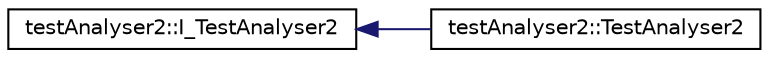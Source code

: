 digraph "Graphical Class Hierarchy"
{
 // INTERACTIVE_SVG=YES
 // LATEX_PDF_SIZE
  edge [fontname="Helvetica",fontsize="10",labelfontname="Helvetica",labelfontsize="10"];
  node [fontname="Helvetica",fontsize="10",shape=record];
  rankdir="LR";
  Node0 [label="testAnalyser2::I_TestAnalyser2",height=0.2,width=0.4,color="black", fillcolor="white", style="filled",URL="$d4/d37/classtestAnalyser2_1_1I__TestAnalyser2.html",tooltip=" "];
  Node0 -> Node1 [dir="back",color="midnightblue",fontsize="10",style="solid",fontname="Helvetica"];
  Node1 [label="testAnalyser2::TestAnalyser2",height=0.2,width=0.4,color="black", fillcolor="white", style="filled",URL="$dd/dfa/classtestAnalyser2_1_1TestAnalyser2.html",tooltip=" "];
}
